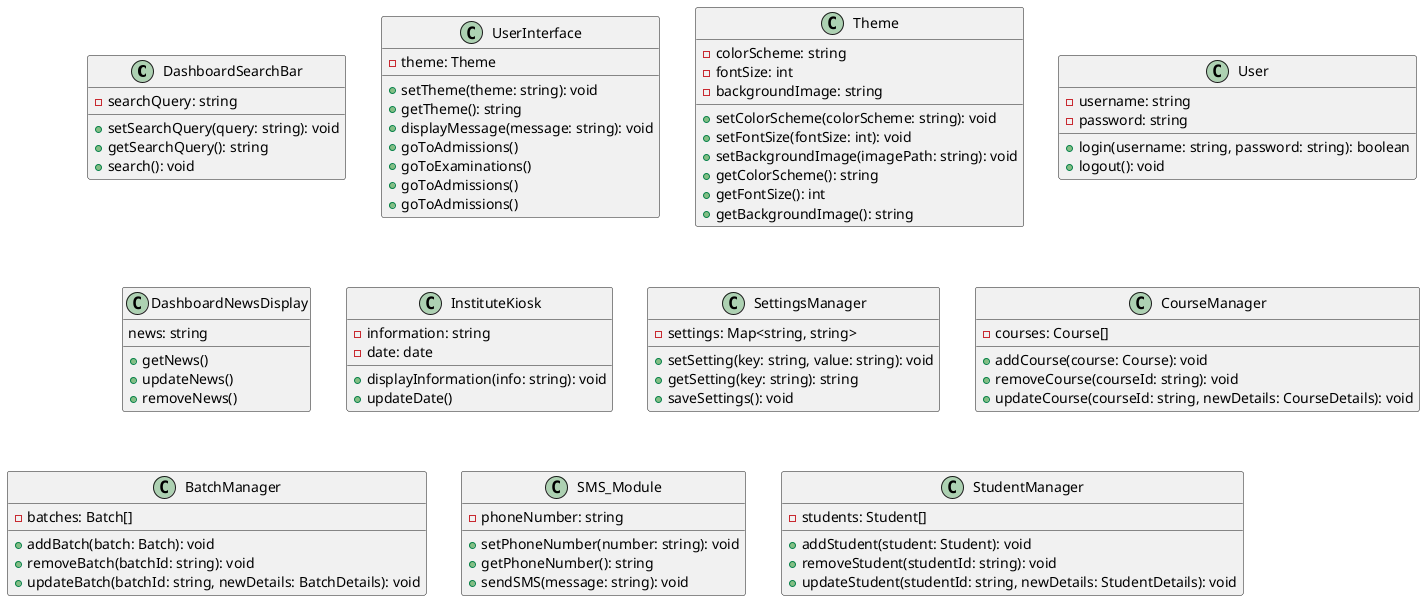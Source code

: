 @startuml dashboard

class DashboardSearchBar {
    - searchQuery: string
    + setSearchQuery(query: string): void
    + getSearchQuery(): string
    + search(): void
}

class UserInterface {
    - theme: Theme
    + setTheme(theme: string): void
    + getTheme(): string
    + displayMessage(message: string): void
	+ goToAdmissions()
	+ goToExaminations()
	+ goToAdmissions()
	+ goToAdmissions()
}

class Theme {
    - colorScheme: string
    - fontSize: int
    - backgroundImage: string

    + setColorScheme(colorScheme: string): void
    + setFontSize(fontSize: int): void
    + setBackgroundImage(imagePath: string): void
    + getColorScheme(): string
    + getFontSize(): int
    + getBackgroundImage(): string
}

class User {
    - username: string
    - password: string
    + login(username: string, password: string): boolean
    + logout(): void
}

class DashboardNewsDisplay {
	news: string

	+ getNews()
	+ updateNews()
	+ removeNews()
}

class InstituteKiosk {
	- information: string
	- date: date
    + displayInformation(info: string): void
	+ updateDate()
}

class SettingsManager {
    - settings: Map<string, string>
    + setSetting(key: string, value: string): void
    + getSetting(key: string): string
    + saveSettings(): void
}

class CourseManager {
    - courses: Course[]
    + addCourse(course: Course): void
    + removeCourse(courseId: string): void
    + updateCourse(courseId: string, newDetails: CourseDetails): void
}

class BatchManager {
    - batches: Batch[]
    + addBatch(batch: Batch): void
    + removeBatch(batchId: string): void
    + updateBatch(batchId: string, newDetails: BatchDetails): void
}

class SMS_Module {
    - phoneNumber: string
    + setPhoneNumber(number: string): void
    + getPhoneNumber(): string
    + sendSMS(message: string): void
}

class StudentManager {
    - students: Student[]
    + addStudent(student: Student): void
    + removeStudent(studentId: string): void
    + updateStudent(studentId: string, newDetails: StudentDetails): void
	'Student categories need to be added'
}

' DashboardSearchBar -- UserInterface
' UserInterface -- User
' User -- InstituteKiosk
' SettingsManager -- UserInterface
' CourseManager -- BatchManager
' SMS_Module -- UserInterface
' StudentManager -- CourseManager

@enduml